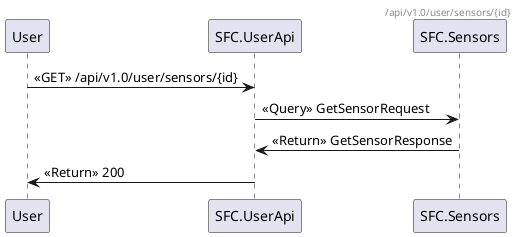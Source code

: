 @startuml
header /api/v1.0/user/sensors/{id}
User -> SFC.UserApi : <<GET>> /api/v1.0/user/sensors/{id}
SFC.UserApi -> SFC.Sensors : <<Query>> GetSensorRequest
SFC.Sensors -> SFC.UserApi : <<Return>> GetSensorResponse
SFC.UserApi -> User: <<Return>> 200
@enduml
